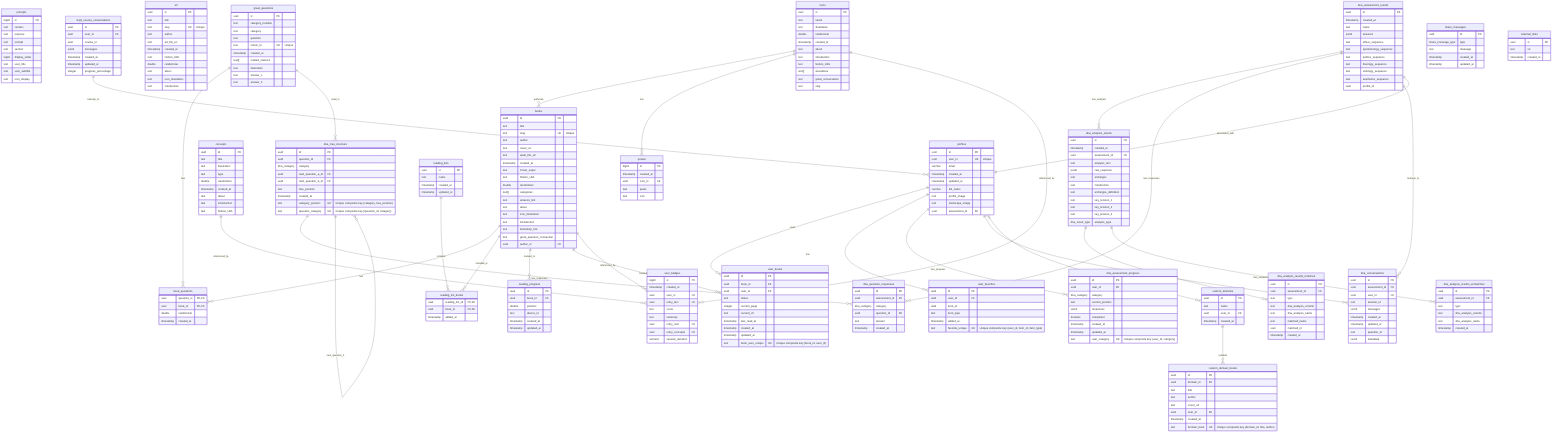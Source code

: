 erDiagram
    prompts {
        bigint id PK
        text context
        text purpose
        text prompt
        text section
        bigint display_order
        text user_title
        text user_subtitle
        text icon_display
    }

    virgil_course_conversations {
        uuid id PK
        uuid user_id FK
        uuid course_id
        jsonb messages
        timestamp created_at
        timestamp updated_at
        integer progress_percentage
    }

    books {
        uuid id PK
        text title
        text slug UK "Unique"
        text author
        text cover_url
        text epub_file_url
        timestamp created_at
        text Cover_super
        text Notion_URL
        double randomizer
        text[] categories
        text amazon_link
        text about
        text icon_illustration
        text introduction
        text bookshop_link
        text great_question_connection
        uuid author_id FK
    }
    
    art {
        uuid id PK
        text title
        text slug UK "Unique"
        text author
        text art_file_url
        timestamp created_at
        text Notion_URL
        double randomizer
        text about
        text icon_illustration
        text introduction
    }
    
    icons {
        uuid id PK
        text name
        text illustration
        double randomizer
        timestamp created_at
        text about
        text introduction
        text Notion_URL
        text[] anecdotes
        text great_conversation
        text slug
    }
    
    concepts {
        uuid id PK
        text title
        text illustration
        text type
        double randomizer
        timestamp created_at
        text about
        text introduction
        text Notion_URL
    }
    
    great_questions {
        uuid id PK
        text category_number
        text category
        text question
        text notion_id UK "Unique"
        timestamp created_at
        text[] related_classics
        text illustration
        text answer_a
        text answer_b
    }
    
    book_questions {
        uuid question_id PK,FK
        uuid book_id PK,FK
        double randomizer
        timestamp created_at
    }
    
    profiles {
        uuid id PK
        uuid user_id UK "Unique"
        varchar email
        timestamp created_at
        timestamp updated_at
        varchar full_name
        text profile_image
        text landscape_image
        uuid assessment_id FK
    }
    
    user_books {
        uuid id PK
        uuid book_id FK
        uuid user_id FK
        text status
        integer current_page
        text current_cfi
        timestamp last_read_at
        timestamp created_at
        timestamp updated_at
        text book_user_unique UK "Unique composite key (book_id, user_id)"
    }
    
    user_favorites {
        uuid id PK
        uuid user_id FK
        uuid item_id
        text item_type
        timestamp added_at
        text favorite_unique UK "Unique composite key (user_id, item_id, item_type)"
    }
    
    reading_lists {
        uuid id PK
        text name
        timestamp created_at
        timestamp updated_at
    }
    
    reading_list_books {
        uuid reading_list_id PK,FK
        uuid book_id PK,FK
        timestamp added_at
    }
    
    reading_progress {
        uuid id PK
        uuid book_id FK
        double position
        text device_id
        timestamp created_at
        timestamp updated_at
    }
    
    dna_assessment_results {
        uuid id PK
        timestamp created_at
        text name
        jsonb answers
        text ethics_sequence
        text epistemology_sequence
        text politics_sequence
        text theology_sequence
        text ontology_sequence
        text aesthetics_sequence
        uuid profile_id
    }
    
    dna_analysis_results {
        uuid id PK
        timestamp created_at
        uuid assessment_id FK
        text analysis_text
        jsonb raw_response
        text archetype
        text introduction
        text archetype_definition
        text key_tension_1
        text key_tension_2
        text key_tension_3
        dna_result_type analysis_type
    }
    
    dna_analysis_results_matched {
        uuid id PK
        uuid assessment_id FK
        text type
        text dna_analysis_column
        text dna_analysis_name
        text matched_name
        uuid matched_id
        timestamp created_at
    }
    
    dna_analysis_results_unmatched {
        uuid id PK
        uuid assessment_id FK
        text type
        text dna_analysis_column
        text dna_analysis_name
        timestamp created_at
    }
    
    dna_tree_structure {
        uuid id PK
        uuid question_id FK
        dna_category category
        uuid next_question_a_id FK
        uuid next_question_b_id FK
        text tree_position
        timestamp created_at
        text category_position UK "Unique composite key (category, tree_position)"
        text question_category UK "Unique composite key (question_id, category)"
    }
    
    dna_question_responses {
        uuid id PK
        uuid assessment_id FK
        dna_category category
        uuid question_id FK
        text answer
        timestamp created_at
    }
    
    dna_assessment_progress {
        uuid id PK
        uuid user_id FK
        dna_category category
        text current_position
        jsonb responses
        boolean completed
        timestamp created_at
        timestamp updated_at
        text user_category UK "Unique composite key (user_id, category)"
    }
    
    custom_domain_books {
        uuid id PK
        uuid domain_id FK
        text title
        text author
        text cover_url
        uuid user_id FK
        timestamp created_at
        text domain_book UK "Unique composite key (domain_id, title, author)"
    }
    
    custom_domains {
        uuid id PK
        text name
        uuid user_id FK
        timestamp created_at
    }
    
    share_messages {
        uuid id PK
        share_message_type type
        text message
        timestamp created_at
        timestamp updated_at
    }
    
    quotes {
        bigint id PK
        timestamp created_at
        uuid icon_id FK
        text quote
        text icon
    }
    
    user_badges {
        bigint id PK
        timestamp created_at
        uuid user_id FK
        uuid entry_text FK
        text score
        text summary
        uuid entry_icon FK
        uuid entry_concepts FK
        numeric session_duration
    }
    
    external_links {
        uuid id PK
        text url
        timestamp created_at
    }
    
    dna_conversations {
        uuid id PK
        uuid assessment_id FK
        uuid user_id FK
        text session_id
        jsonb messages
        timestamp created_at
        timestamp updated_at
        text question_id
        jsonb metadata
    }
    
    virgil_course_conversations ||--o{ profiles : "belongs_to"
    books ||--o{ book_questions : "has"
    great_questions ||--o{ book_questions : "has"
    books ||--o{ reading_list_books : "included_in"
    reading_lists ||--o{ reading_list_books : "contains"
    books ||--o{ reading_progress : "tracked_in"
    books ||--o{ user_books : "tracked_in"
    profiles ||--o{ user_books : "owns"
    profiles ||--o{ user_favorites : "has"
    great_questions ||--o{ dna_tree_structure : "used_in"
    dna_tree_structure ||--o{ dna_question_responses : "has_responses"
    dna_assessment_results ||--o{ dna_analysis_results : "has_analysis"
    dna_assessment_results ||--o{ dna_question_responses : "has_responses"
    profiles ||--o{ dna_assessment_progress : "has_progress"
    icons ||--o{ books : "authored"
    custom_domains ||--o{ custom_domain_books : "contains"
    icons ||--o{ quotes : "has"
    books ||--o{ user_badges : "referenced_by"
    icons ||--o{ user_badges : "referenced_by"
    concepts ||--o{ user_badges : "referenced_by"
    dna_tree_structure ||--o{ dna_tree_structure : "next_question_a"
    dna_tree_structure ||--o{ dna_tree_structure : "next_question_b"
    profiles ||--o{ dna_conversations : "has"
    dna_assessment_results ||--o{ dna_conversations : "belongs_to"
    profiles }|--o{ custom_domains : "owns"
    dna_assessment_results ||--|| profiles : "associated_with"
    dna_analysis_results ||--o{ dna_analysis_results_matched : "has_matches"
    dna_analysis_results ||--o{ dna_analysis_results_unmatched : "has_unmatched"